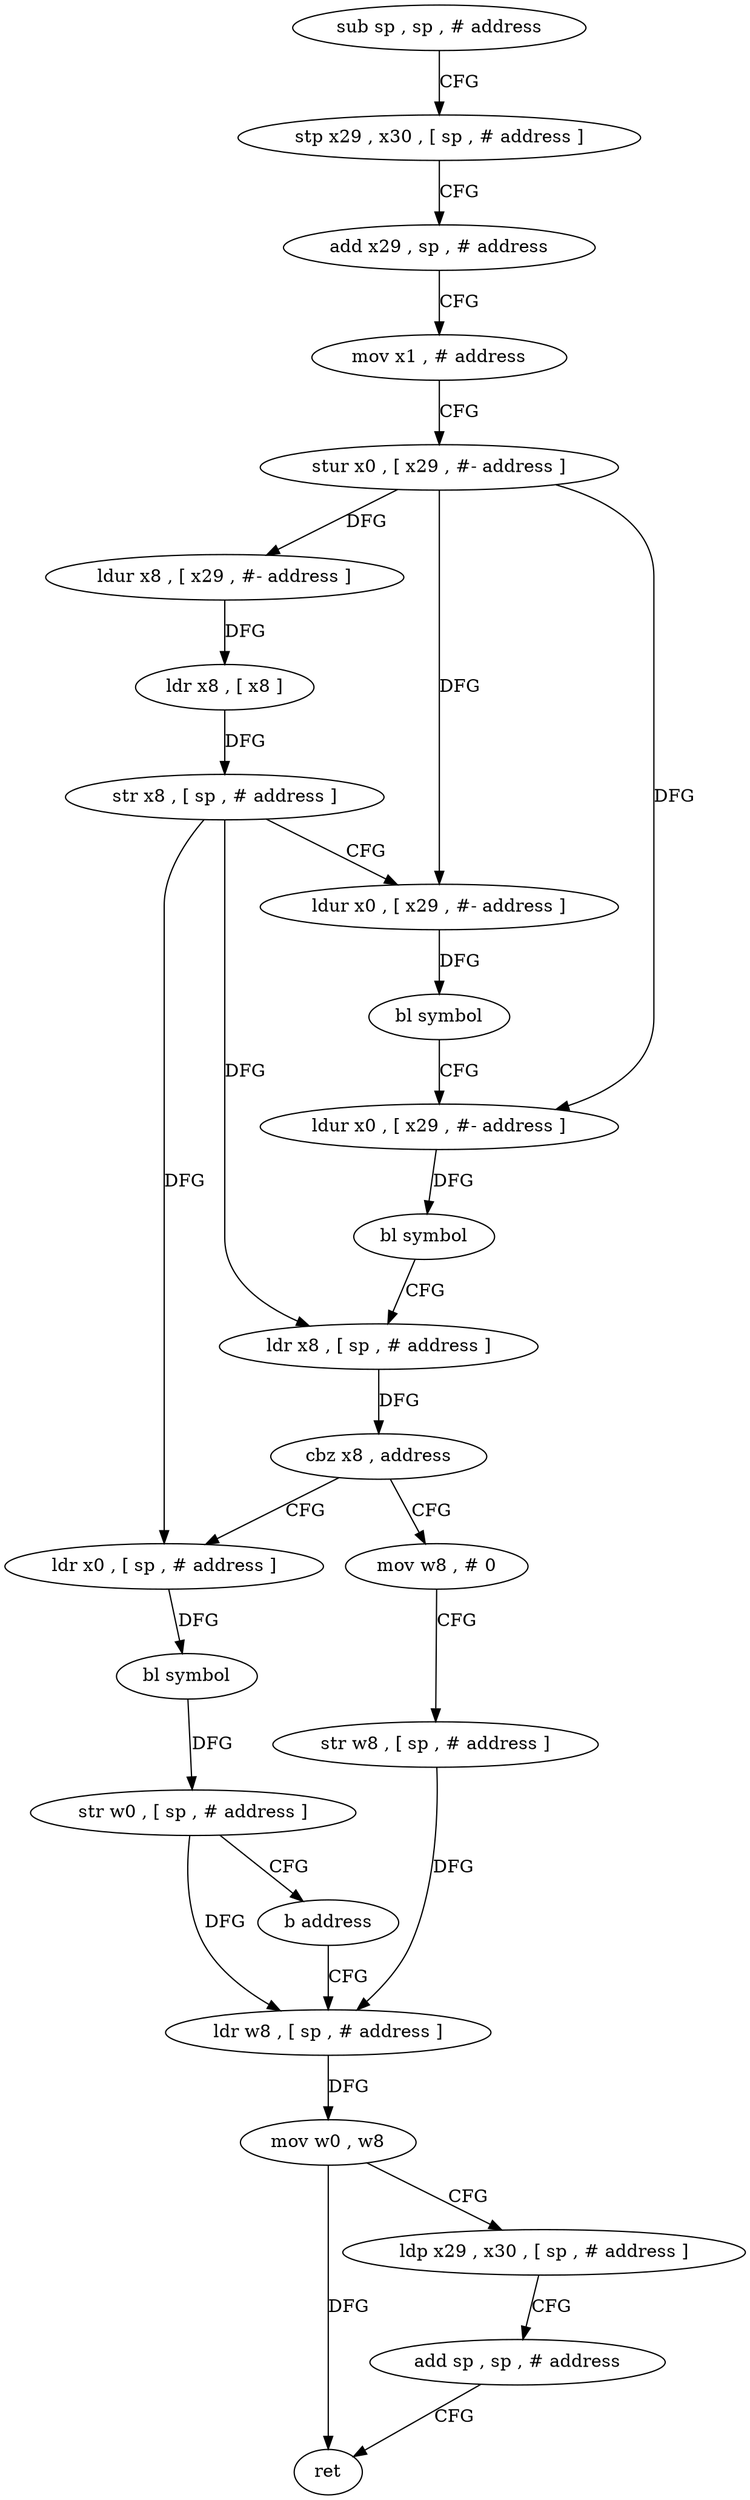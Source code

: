 digraph "func" {
"4237272" [label = "sub sp , sp , # address" ]
"4237276" [label = "stp x29 , x30 , [ sp , # address ]" ]
"4237280" [label = "add x29 , sp , # address" ]
"4237284" [label = "mov x1 , # address" ]
"4237288" [label = "stur x0 , [ x29 , #- address ]" ]
"4237292" [label = "ldur x8 , [ x29 , #- address ]" ]
"4237296" [label = "ldr x8 , [ x8 ]" ]
"4237300" [label = "str x8 , [ sp , # address ]" ]
"4237304" [label = "ldur x0 , [ x29 , #- address ]" ]
"4237308" [label = "bl symbol" ]
"4237312" [label = "ldur x0 , [ x29 , #- address ]" ]
"4237316" [label = "bl symbol" ]
"4237320" [label = "ldr x8 , [ sp , # address ]" ]
"4237324" [label = "cbz x8 , address" ]
"4237344" [label = "mov w8 , # 0" ]
"4237328" [label = "ldr x0 , [ sp , # address ]" ]
"4237348" [label = "str w8 , [ sp , # address ]" ]
"4237352" [label = "ldr w8 , [ sp , # address ]" ]
"4237332" [label = "bl symbol" ]
"4237336" [label = "str w0 , [ sp , # address ]" ]
"4237340" [label = "b address" ]
"4237356" [label = "mov w0 , w8" ]
"4237360" [label = "ldp x29 , x30 , [ sp , # address ]" ]
"4237364" [label = "add sp , sp , # address" ]
"4237368" [label = "ret" ]
"4237272" -> "4237276" [ label = "CFG" ]
"4237276" -> "4237280" [ label = "CFG" ]
"4237280" -> "4237284" [ label = "CFG" ]
"4237284" -> "4237288" [ label = "CFG" ]
"4237288" -> "4237292" [ label = "DFG" ]
"4237288" -> "4237304" [ label = "DFG" ]
"4237288" -> "4237312" [ label = "DFG" ]
"4237292" -> "4237296" [ label = "DFG" ]
"4237296" -> "4237300" [ label = "DFG" ]
"4237300" -> "4237304" [ label = "CFG" ]
"4237300" -> "4237320" [ label = "DFG" ]
"4237300" -> "4237328" [ label = "DFG" ]
"4237304" -> "4237308" [ label = "DFG" ]
"4237308" -> "4237312" [ label = "CFG" ]
"4237312" -> "4237316" [ label = "DFG" ]
"4237316" -> "4237320" [ label = "CFG" ]
"4237320" -> "4237324" [ label = "DFG" ]
"4237324" -> "4237344" [ label = "CFG" ]
"4237324" -> "4237328" [ label = "CFG" ]
"4237344" -> "4237348" [ label = "CFG" ]
"4237328" -> "4237332" [ label = "DFG" ]
"4237348" -> "4237352" [ label = "DFG" ]
"4237352" -> "4237356" [ label = "DFG" ]
"4237332" -> "4237336" [ label = "DFG" ]
"4237336" -> "4237340" [ label = "CFG" ]
"4237336" -> "4237352" [ label = "DFG" ]
"4237340" -> "4237352" [ label = "CFG" ]
"4237356" -> "4237360" [ label = "CFG" ]
"4237356" -> "4237368" [ label = "DFG" ]
"4237360" -> "4237364" [ label = "CFG" ]
"4237364" -> "4237368" [ label = "CFG" ]
}
